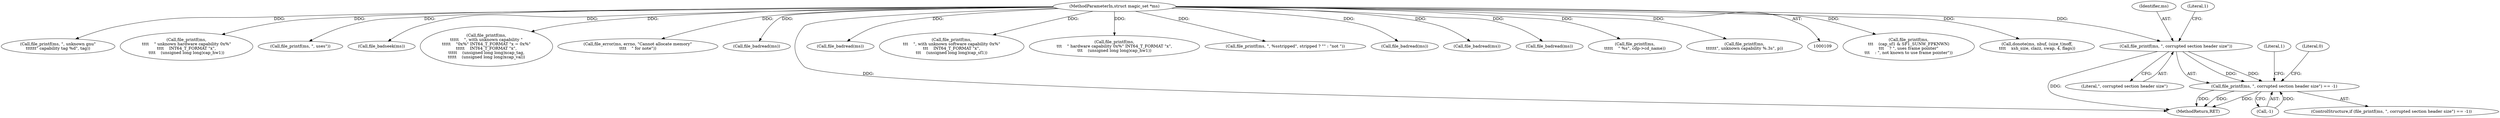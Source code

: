 digraph "0_file_ce90e05774dd77d86cfc8dfa6da57b32816841c4_5@pointer" {
"1000153" [label="(Call,file_printf(ms, \", corrupted section header size\"))"];
"1000110" [label="(MethodParameterIn,struct magic_set *ms)"];
"1000152" [label="(Call,file_printf(ms, \", corrupted section header size\") == -1)"];
"1000671" [label="(Call,file_printf(ms,\n\t\t\t    (cap_sf1 & SF1_SUNW_FPKNWN)\n\t\t\t    ? \", uses frame pointer\"\n\t\t\t    : \", not known to use frame pointer\"))"];
"1000318" [label="(Call,donote(ms, nbuf, (size_t)noff,\n\t\t\t\t    xsh_size, clazz, swap, 4, flags))"];
"1000152" [label="(Call,file_printf(ms, \", corrupted section header size\") == -1)"];
"1000485" [label="(Call,file_printf(ms, \", unknown gnu\"\n\t\t\t\t\t\t\" capability tag %d\", tag))"];
"1000160" [label="(Literal,1)"];
"1000635" [label="(Call,file_printf(ms,\n\t\t\t\t    \" unknown hardware capability 0x%\"\n\t\t\t\t    INT64_T_FORMAT \"x\",\n\t\t\t\t    (unsigned long long)cap_hw1))"];
"1000588" [label="(Call,file_printf(ms, \", uses\"))"];
"1000365" [label="(Call,file_badseek(ms))"];
"1000520" [label="(Call,file_printf(ms,\n\t\t\t\t\t    \", with unknown capability \"\n\t\t\t\t\t    \"0x%\" INT64_T_FORMAT \"x = 0x%\"\n\t\t\t\t\t    INT64_T_FORMAT \"x\",\n\t\t\t\t\t    (unsigned long long)xcap_tag,\n\t\t\t\t\t    (unsigned long long)xcap_val))"];
"1000279" [label="(Call,file_error(ms, errno, \"Cannot allocate memory\"\n\t\t\t\t    \" for note\"))"];
"1000208" [label="(Call,file_badread(ms))"];
"1000154" [label="(Identifier,ms)"];
"1000151" [label="(ControlStructure,if (file_printf(ms, \", corrupted section header size\") == -1))"];
"1000110" [label="(MethodParameterIn,struct magic_set *ms)"];
"1000704" [label="(MethodReturn,RET)"];
"1000178" [label="(Call,file_badread(ms))"];
"1000691" [label="(Call,file_printf(ms,\n\t\t\t    \", with unknown software capability 0x%\"\n\t\t\t    INT64_T_FORMAT \"x\",\n\t\t\t    (unsigned long long)cap_sf1))"];
"1000650" [label="(Call,file_printf(ms,\n\t\t\t    \" hardware capability 0x%\" INT64_T_FORMAT \"x\",\n\t\t\t    (unsigned long long)cap_hw1))"];
"1000162" [label="(Literal,0)"];
"1000153" [label="(Call,file_printf(ms, \", corrupted section header size\"))"];
"1000548" [label="(Call,file_printf(ms, \", %sstripped\", stripped ? \"\" : \"not \"))"];
"1000155" [label="(Literal,\", corrupted section header size\")"];
"1000157" [label="(Literal,1)"];
"1000156" [label="(Call,-1)"];
"1000238" [label="(Call,file_badread(ms))"];
"1000399" [label="(Call,file_badread(ms))"];
"1000297" [label="(Call,file_badread(ms))"];
"1000613" [label="(Call,file_printf(ms,\n\t\t\t\t\t    \" %s\", cdp->cd_name))"];
"1000443" [label="(Call,file_printf(ms,\n\t\t\t\t\t\t\", unknown capability %.3s\", p))"];
"1000153" -> "1000152"  [label="AST: "];
"1000153" -> "1000155"  [label="CFG: "];
"1000154" -> "1000153"  [label="AST: "];
"1000155" -> "1000153"  [label="AST: "];
"1000157" -> "1000153"  [label="CFG: "];
"1000153" -> "1000704"  [label="DDG: "];
"1000153" -> "1000152"  [label="DDG: "];
"1000153" -> "1000152"  [label="DDG: "];
"1000110" -> "1000153"  [label="DDG: "];
"1000110" -> "1000109"  [label="AST: "];
"1000110" -> "1000704"  [label="DDG: "];
"1000110" -> "1000178"  [label="DDG: "];
"1000110" -> "1000208"  [label="DDG: "];
"1000110" -> "1000238"  [label="DDG: "];
"1000110" -> "1000279"  [label="DDG: "];
"1000110" -> "1000297"  [label="DDG: "];
"1000110" -> "1000318"  [label="DDG: "];
"1000110" -> "1000365"  [label="DDG: "];
"1000110" -> "1000399"  [label="DDG: "];
"1000110" -> "1000443"  [label="DDG: "];
"1000110" -> "1000485"  [label="DDG: "];
"1000110" -> "1000520"  [label="DDG: "];
"1000110" -> "1000548"  [label="DDG: "];
"1000110" -> "1000588"  [label="DDG: "];
"1000110" -> "1000613"  [label="DDG: "];
"1000110" -> "1000635"  [label="DDG: "];
"1000110" -> "1000650"  [label="DDG: "];
"1000110" -> "1000671"  [label="DDG: "];
"1000110" -> "1000691"  [label="DDG: "];
"1000152" -> "1000151"  [label="AST: "];
"1000152" -> "1000156"  [label="CFG: "];
"1000156" -> "1000152"  [label="AST: "];
"1000160" -> "1000152"  [label="CFG: "];
"1000162" -> "1000152"  [label="CFG: "];
"1000152" -> "1000704"  [label="DDG: "];
"1000152" -> "1000704"  [label="DDG: "];
"1000152" -> "1000704"  [label="DDG: "];
"1000156" -> "1000152"  [label="DDG: "];
}
